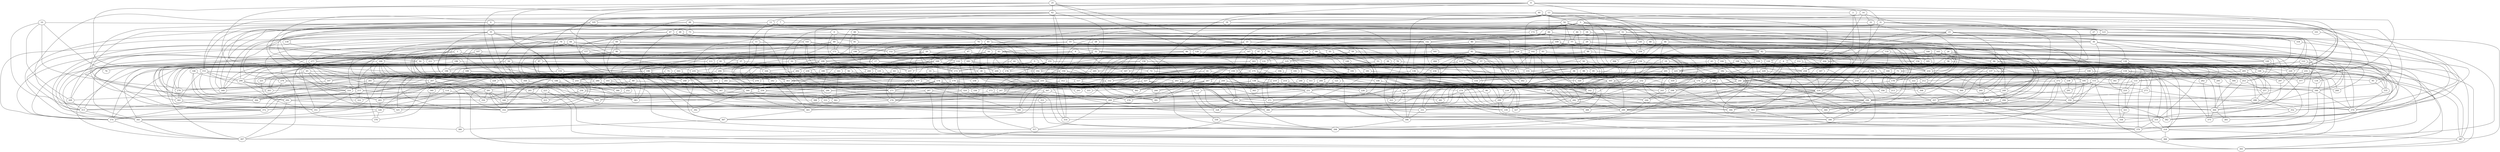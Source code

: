 strict graph "gnp_random_graph(400,0.015)" {
0;
1;
2;
3;
4;
5;
6;
7;
8;
9;
10;
11;
12;
13;
14;
15;
16;
17;
18;
19;
20;
21;
22;
23;
24;
25;
26;
27;
28;
29;
30;
31;
32;
33;
34;
35;
36;
37;
38;
39;
40;
41;
42;
43;
44;
45;
46;
47;
48;
49;
50;
51;
52;
53;
54;
55;
56;
57;
58;
59;
60;
61;
62;
63;
64;
65;
66;
67;
68;
69;
70;
71;
72;
73;
74;
75;
76;
77;
78;
79;
80;
81;
82;
83;
84;
85;
86;
87;
88;
89;
90;
91;
92;
93;
94;
95;
96;
97;
98;
99;
100;
101;
102;
103;
104;
105;
106;
107;
108;
109;
110;
111;
112;
113;
114;
115;
116;
117;
118;
119;
120;
121;
122;
123;
124;
125;
126;
127;
128;
129;
130;
131;
132;
133;
134;
135;
136;
137;
138;
139;
140;
141;
142;
143;
144;
145;
146;
147;
148;
149;
150;
151;
152;
153;
154;
155;
156;
157;
158;
159;
160;
161;
162;
163;
164;
165;
166;
167;
168;
169;
170;
171;
172;
173;
174;
175;
176;
177;
178;
179;
180;
181;
182;
183;
184;
185;
186;
187;
188;
189;
190;
191;
192;
193;
194;
195;
196;
197;
198;
199;
200;
201;
202;
203;
204;
205;
206;
207;
208;
209;
210;
211;
212;
213;
214;
215;
216;
217;
218;
219;
220;
221;
222;
223;
224;
225;
226;
227;
228;
229;
230;
231;
232;
233;
234;
235;
236;
237;
238;
239;
240;
241;
242;
243;
244;
245;
246;
247;
248;
249;
250;
251;
252;
253;
254;
255;
256;
257;
258;
259;
260;
261;
262;
263;
264;
265;
266;
267;
268;
269;
270;
271;
272;
273;
274;
275;
276;
277;
278;
279;
280;
281;
282;
283;
284;
285;
286;
287;
288;
289;
290;
291;
292;
293;
294;
295;
296;
297;
298;
299;
300;
301;
302;
303;
304;
305;
306;
307;
308;
309;
310;
311;
312;
313;
314;
315;
316;
317;
318;
319;
320;
321;
322;
323;
324;
325;
326;
327;
328;
329;
330;
331;
332;
333;
334;
335;
336;
337;
338;
339;
340;
341;
342;
343;
344;
345;
346;
347;
348;
349;
350;
351;
352;
353;
354;
355;
356;
357;
358;
359;
360;
361;
362;
363;
364;
365;
366;
367;
368;
369;
370;
371;
372;
373;
374;
375;
376;
377;
378;
379;
380;
381;
382;
383;
384;
385;
386;
387;
388;
389;
390;
391;
392;
393;
394;
395;
396;
397;
398;
399;
0 -- 49  [is_available=True, prob="0.703124493396"];
0 -- 235  [is_available=True, prob="0.33110107436"];
0 -- 294  [is_available=True, prob="0.265210795074"];
0 -- 102  [is_available=True, prob="0.961406985896"];
0 -- 135  [is_available=True, prob="1.0"];
1 -- 317  [is_available=True, prob="0.815522974744"];
1 -- 283  [is_available=True, prob="0.392449750237"];
1 -- 37  [is_available=True, prob="0.994240282051"];
1 -- 215  [is_available=True, prob="1.0"];
2 -- 258  [is_available=True, prob="0.118999323417"];
2 -- 4  [is_available=True, prob="1.0"];
2 -- 54  [is_available=True, prob="0.711728364862"];
3 -- 288  [is_available=True, prob="0.839684050921"];
3 -- 290  [is_available=True, prob="1.0"];
3 -- 172  [is_available=True, prob="0.550434553325"];
3 -- 82  [is_available=True, prob="0.197593373384"];
3 -- 15  [is_available=True, prob="0.825553395664"];
3 -- 145  [is_available=True, prob="1.0"];
3 -- 18  [is_available=True, prob="0.153922463408"];
3 -- 86  [is_available=True, prob="0.440767124064"];
4 -- 224  [is_available=True, prob="0.891866702455"];
4 -- 352  [is_available=True, prob="0.105853454912"];
4 -- 36  [is_available=True, prob="0.528272314979"];
4 -- 243  [is_available=True, prob="1.0"];
4 -- 244  [is_available=True, prob="1.0"];
5 -- 192  [is_available=True, prob="0.279183142137"];
5 -- 224  [is_available=True, prob="1.0"];
5 -- 233  [is_available=True, prob="1.0"];
5 -- 202  [is_available=True, prob="0.735606041626"];
5 -- 397  [is_available=True, prob="0.561223669646"];
5 -- 179  [is_available=True, prob="0.223898864164"];
5 -- 184  [is_available=True, prob="0.166438423499"];
6 -- 32  [is_available=True, prob="1.0"];
6 -- 322  [is_available=True, prob="0.162237139857"];
6 -- 35  [is_available=True, prob="0.607612030095"];
6 -- 292  [is_available=True, prob="1.0"];
6 -- 73  [is_available=True, prob="0.53166411845"];
6 -- 395  [is_available=True, prob="0.142873798523"];
6 -- 338  [is_available=True, prob="0.817455057859"];
7 -- 352  [is_available=True, prob="0.909317556402"];
7 -- 67  [is_available=True, prob="0.519009749132"];
7 -- 286  [is_available=True, prob="0.502774560111"];
8 -- 320  [is_available=True, prob="1.0"];
8 -- 197  [is_available=True, prob="0.289066131145"];
8 -- 199  [is_available=True, prob="0.272180561124"];
8 -- 72  [is_available=True, prob="0.146694801305"];
8 -- 12  [is_available=True, prob="0.216748145086"];
8 -- 14  [is_available=True, prob="0.184564042805"];
8 -- 115  [is_available=True, prob="0.0150815556367"];
8 -- 31  [is_available=True, prob="0.693871157446"];
9 -- 208  [is_available=True, prob="1.0"];
9 -- 209  [is_available=True, prob="0.24631397771"];
9 -- 224  [is_available=True, prob="1.0"];
9 -- 150  [is_available=True, prob="0.803804956615"];
9 -- 111  [is_available=True, prob="1.0"];
10 -- 18  [is_available=True, prob="0.753060189641"];
10 -- 76  [is_available=True, prob="0.740920130306"];
10 -- 309  [is_available=True, prob="0.749479864575"];
10 -- 326  [is_available=True, prob="0.926596924752"];
10 -- 349  [is_available=True, prob="0.558023819106"];
11 -- 99  [is_available=True, prob="1.0"];
11 -- 189  [is_available=True, prob="1.0"];
11 -- 206  [is_available=True, prob="0.891125469265"];
12 -- 101  [is_available=True, prob="0.0674596957752"];
12 -- 211  [is_available=True, prob="0.770887061835"];
12 -- 270  [is_available=True, prob="1.0"];
12 -- 176  [is_available=True, prob="1.0"];
12 -- 51  [is_available=True, prob="0.771161417461"];
12 -- 345  [is_available=True, prob="1.0"];
13 -- 69  [is_available=True, prob="0.767954903886"];
13 -- 329  [is_available=True, prob="1.0"];
13 -- 120  [is_available=True, prob="0.0484163766439"];
13 -- 82  [is_available=True, prob="1.0"];
13 -- 147  [is_available=True, prob="1.0"];
13 -- 84  [is_available=True, prob="0.846056457755"];
13 -- 341  [is_available=True, prob="0.714657719722"];
13 -- 24  [is_available=True, prob="0.109405107247"];
14 -- 305  [is_available=True, prob="0.513108057047"];
14 -- 155  [is_available=True, prob="1.0"];
14 -- 308  [is_available=True, prob="1.0"];
14 -- 22  [is_available=True, prob="1.0"];
15 -- 352  [is_available=True, prob="1.0"];
15 -- 33  [is_available=True, prob="0.203387540489"];
15 -- 100  [is_available=True, prob="0.0971949571799"];
15 -- 185  [is_available=True, prob="1.0"];
15 -- 292  [is_available=True, prob="0.305167380923"];
15 -- 59  [is_available=True, prob="0.635218174746"];
16 -- 176  [is_available=True, prob="1.0"];
16 -- 169  [is_available=True, prob="0.664571991339"];
16 -- 266  [is_available=True, prob="1.0"];
16 -- 339  [is_available=True, prob="1.0"];
16 -- 372  [is_available=True, prob="0.810364484984"];
17 -- 354  [is_available=True, prob="1.0"];
17 -- 374  [is_available=True, prob="0.500506529125"];
17 -- 150  [is_available=True, prob="0.732457282298"];
17 -- 335  [is_available=True, prob="1.0"];
18 -- 257  [is_available=True, prob="1.0"];
18 -- 167  [is_available=True, prob="0.393523467479"];
18 -- 71  [is_available=True, prob="0.913496363479"];
18 -- 29  [is_available=True, prob="1.0"];
18 -- 159  [is_available=True, prob="0.532471196818"];
19 -- 288  [is_available=True, prob="0.811678556749"];
19 -- 41  [is_available=True, prob="0.765374813505"];
19 -- 370  [is_available=True, prob="0.100953752958"];
19 -- 141  [is_available=True, prob="0.180571087515"];
19 -- 225  [is_available=True, prob="1.0"];
20 -- 273  [is_available=True, prob="0.339931817944"];
20 -- 282  [is_available=True, prob="0.620506155185"];
20 -- 92  [is_available=True, prob="0.455364894529"];
20 -- 61  [is_available=True, prob="0.680485653873"];
21 -- 124  [is_available=True, prob="1.0"];
21 -- 245  [is_available=True, prob="0.175337257524"];
21 -- 78  [is_available=True, prob="0.535071494341"];
21 -- 255  [is_available=True, prob="0.0777722456777"];
22 -- 363  [is_available=True, prob="1.0"];
22 -- 172  [is_available=True, prob="0.52625831431"];
22 -- 23  [is_available=True, prob="0.792454881762"];
23 -- 289  [is_available=True, prob="1.0"];
23 -- 387  [is_available=True, prob="0.58129070676"];
23 -- 52  [is_available=True, prob="0.0837945455739"];
23 -- 30  [is_available=True, prob="0.659096433144"];
23 -- 120  [is_available=True, prob="0.0326087581453"];
23 -- 122  [is_available=True, prob="0.564359177908"];
23 -- 255  [is_available=True, prob="1.0"];
23 -- 94  [is_available=True, prob="1.0"];
23 -- 149  [is_available=True, prob="0.414268666925"];
24 -- 39  [is_available=True, prob="0.144157909601"];
24 -- 302  [is_available=True, prob="0.416030909172"];
24 -- 285  [is_available=True, prob="0.564362877626"];
24 -- 123  [is_available=True, prob="0.0240179784722"];
24 -- 349  [is_available=True, prob="0.629705128717"];
25 -- 99  [is_available=True, prob="0.756212279424"];
25 -- 300  [is_available=True, prob="0.0792530690692"];
25 -- 254  [is_available=True, prob="0.616129942971"];
25 -- 62  [is_available=True, prob="0.0680239078768"];
25 -- 153  [is_available=True, prob="1.0"];
25 -- 220  [is_available=True, prob="0.702807463065"];
25 -- 126  [is_available=True, prob="0.357293114352"];
26 -- 154  [is_available=True, prob="1.0"];
26 -- 323  [is_available=True, prob="0.117705960123"];
26 -- 94  [is_available=True, prob="0.1924023285"];
26 -- 95  [is_available=True, prob="0.398606369863"];
27 -- 30  [is_available=True, prob="1.0"];
28 -- 32  [is_available=True, prob="0.0721277377179"];
28 -- 93  [is_available=True, prob="1.0"];
28 -- 190  [is_available=True, prob="0.441258454119"];
29 -- 32  [is_available=True, prob="0.0808971301553"];
29 -- 356  [is_available=True, prob="1.0"];
29 -- 173  [is_available=True, prob="0.972337328751"];
29 -- 357  [is_available=True, prob="1.0"];
30 -- 128  [is_available=True, prob="0.666395486307"];
30 -- 129  [is_available=True, prob="0.233249369881"];
30 -- 162  [is_available=True, prob="0.206446105758"];
30 -- 115  [is_available=True, prob="0.941809244467"];
30 -- 148  [is_available=True, prob="0.34180390287"];
31 -- 171  [is_available=True, prob="0.87636275085"];
31 -- 204  [is_available=True, prob="0.546394249683"];
31 -- 213  [is_available=True, prob="0.0533370596268"];
31 -- 249  [is_available=True, prob="0.951827833318"];
31 -- 123  [is_available=True, prob="0.55838371877"];
31 -- 349  [is_available=True, prob="0.567085854918"];
31 -- 190  [is_available=True, prob="1.0"];
32 -- 258  [is_available=True, prob="1.0"];
32 -- 357  [is_available=True, prob="0.315949146412"];
32 -- 391  [is_available=True, prob="0.411372125899"];
32 -- 269  [is_available=True, prob="0.947966841616"];
32 -- 367  [is_available=True, prob="1.0"];
32 -- 52  [is_available=True, prob="0.345248025725"];
32 -- 218  [is_available=True, prob="0.0481054472793"];
32 -- 399  [is_available=True, prob="1.0"];
33 -- 399  [is_available=True, prob="1.0"];
33 -- 117  [is_available=True, prob="1.0"];
34 -- 72  [is_available=True, prob="0.602001328339"];
34 -- 233  [is_available=True, prob="1.0"];
34 -- 395  [is_available=True, prob="0.475755276844"];
34 -- 76  [is_available=True, prob="0.695720884895"];
34 -- 344  [is_available=True, prob="0.684635989085"];
34 -- 210  [is_available=True, prob="1.0"];
34 -- 248  [is_available=True, prob="1.0"];
34 -- 349  [is_available=True, prob="1.0"];
35 -- 193  [is_available=True, prob="0.994307739714"];
35 -- 235  [is_available=True, prob="0.431521263167"];
35 -- 177  [is_available=True, prob="0.245488383959"];
35 -- 139  [is_available=True, prob="0.617247080129"];
35 -- 300  [is_available=True, prob="1.0"];
35 -- 81  [is_available=True, prob="0.0546803499973"];
35 -- 241  [is_available=True, prob="0.910511065995"];
36 -- 260  [is_available=True, prob="0.394103780814"];
36 -- 328  [is_available=True, prob="0.686256085168"];
36 -- 341  [is_available=True, prob="0.00812789644699"];
36 -- 279  [is_available=True, prob="0.910651567955"];
36 -- 248  [is_available=True, prob="0.903059606908"];
37 -- 256  [is_available=True, prob="0.216829295044"];
37 -- 164  [is_available=True, prob="1.0"];
37 -- 103  [is_available=True, prob="1.0"];
37 -- 39  [is_available=True, prob="1.0"];
37 -- 271  [is_available=True, prob="0.0890671209597"];
38 -- 192  [is_available=True, prob="0.390961061695"];
38 -- 249  [is_available=True, prob="0.110247261945"];
38 -- 289  [is_available=True, prob="0.329496633072"];
38 -- 247  [is_available=True, prob="0.707587368506"];
39 -- 348  [is_available=True, prob="0.862841545621"];
39 -- 212  [is_available=True, prob="0.757818074724"];
39 -- 293  [is_available=True, prob="1.0"];
40 -- 369  [is_available=True, prob="0.63956879255"];
40 -- 105  [is_available=True, prob="1.0"];
40 -- 145  [is_available=True, prob="1.0"];
40 -- 88  [is_available=True, prob="0.167100337089"];
40 -- 153  [is_available=True, prob="0.802257636788"];
40 -- 58  [is_available=True, prob="1.0"];
40 -- 92  [is_available=True, prob="0.423854704596"];
41 -- 240  [is_available=True, prob="0.195583988691"];
41 -- 384  [is_available=True, prob="0.406780648937"];
42 -- 176  [is_available=True, prob="0.219600218375"];
42 -- 192  [is_available=True, prob="1.0"];
42 -- 304  [is_available=True, prob="1.0"];
42 -- 221  [is_available=True, prob="0.264238075381"];
42 -- 261  [is_available=True, prob="1.0"];
43 -- 244  [is_available=True, prob="0.434458875553"];
43 -- 196  [is_available=True, prob="0.132097448088"];
43 -- 71  [is_available=True, prob="1.0"];
44 -- 50  [is_available=True, prob="0.255437632449"];
44 -- 77  [is_available=True, prob="1.0"];
45 -- 320  [is_available=True, prob="0.298103246059"];
45 -- 70  [is_available=True, prob="1.0"];
45 -- 106  [is_available=True, prob="0.0262929810178"];
45 -- 173  [is_available=True, prob="0.899031443492"];
45 -- 110  [is_available=True, prob="0.076127073067"];
45 -- 209  [is_available=True, prob="0.969376552035"];
45 -- 55  [is_available=True, prob="0.501909485726"];
45 -- 152  [is_available=True, prob="0.286097947955"];
45 -- 281  [is_available=True, prob="0.888771138477"];
45 -- 314  [is_available=True, prob="0.806999991384"];
46 -- 259  [is_available=True, prob="0.362847573603"];
46 -- 102  [is_available=True, prob="0.757133822504"];
46 -- 201  [is_available=True, prob="0.45311086217"];
46 -- 205  [is_available=True, prob="0.468174540285"];
46 -- 310  [is_available=True, prob="1.0"];
46 -- 393  [is_available=True, prob="0.013654215446"];
46 -- 120  [is_available=True, prob="0.200220177882"];
46 -- 381  [is_available=True, prob="1.0"];
47 -- 217  [is_available=True, prob="0.868451392605"];
47 -- 377  [is_available=True, prob="0.431263786668"];
47 -- 183  [is_available=True, prob="0.0561330161525"];
48 -- 265  [is_available=True, prob="0.433409987911"];
48 -- 142  [is_available=True, prob="1.0"];
48 -- 53  [is_available=True, prob="0.860512496649"];
48 -- 374  [is_available=True, prob="0.0713517717703"];
48 -- 248  [is_available=True, prob="0.607784151322"];
48 -- 383  [is_available=True, prob="0.738051646751"];
49 -- 198  [is_available=True, prob="1.0"];
49 -- 265  [is_available=True, prob="0.278042752524"];
49 -- 171  [is_available=True, prob="0.0867139035629"];
49 -- 271  [is_available=True, prob="0.156426424516"];
49 -- 274  [is_available=True, prob="0.243816020822"];
49 -- 151  [is_available=True, prob="0.676425368498"];
49 -- 254  [is_available=True, prob="0.998092066063"];
50 -- 198  [is_available=True, prob="0.0806709832339"];
50 -- 329  [is_available=True, prob="0.0825095284954"];
50 -- 331  [is_available=True, prob="1.0"];
50 -- 304  [is_available=True, prob="0.649470026901"];
50 -- 114  [is_available=True, prob="1.0"];
50 -- 148  [is_available=True, prob="0.3698314187"];
50 -- 253  [is_available=True, prob="0.400781060554"];
51 -- 224  [is_available=True, prob="0.732476061459"];
51 -- 368  [is_available=True, prob="0.52651418448"];
51 -- 80  [is_available=True, prob="0.871144646199"];
51 -- 119  [is_available=True, prob="0.636200229782"];
51 -- 314  [is_available=True, prob="0.276682156388"];
52 -- 360  [is_available=True, prob="1.0"];
52 -- 271  [is_available=True, prob="0.415852217939"];
52 -- 56  [is_available=True, prob="1.0"];
52 -- 313  [is_available=True, prob="1.0"];
53 -- 296  [is_available=True, prob="0.37278973846"];
53 -- 266  [is_available=True, prob="0.509922100713"];
53 -- 178  [is_available=True, prob="0.758168253158"];
53 -- 372  [is_available=True, prob="0.604238309619"];
53 -- 278  [is_available=True, prob="0.590209454318"];
53 -- 155  [is_available=True, prob="0.258110933119"];
54 -- 225  [is_available=True, prob="0.642386331069"];
54 -- 164  [is_available=True, prob="1.0"];
54 -- 358  [is_available=True, prob="0.897105961889"];
54 -- 102  [is_available=True, prob="0.166978380793"];
54 -- 77  [is_available=True, prob="0.536788714961"];
54 -- 84  [is_available=True, prob="1.0"];
54 -- 276  [is_available=True, prob="1.0"];
54 -- 349  [is_available=True, prob="0.342156397939"];
55 -- 226  [is_available=True, prob="0.895767151796"];
56 -- 193  [is_available=True, prob="0.890376956725"];
56 -- 90  [is_available=True, prob="1.0"];
56 -- 326  [is_available=True, prob="0.937345957801"];
56 -- 95  [is_available=True, prob="1.0"];
57 -- 233  [is_available=True, prob="1.0"];
57 -- 275  [is_available=True, prob="0.24803769282"];
57 -- 316  [is_available=True, prob="0.755051433411"];
57 -- 253  [is_available=True, prob="0.572269641688"];
58 -- 216  [is_available=True, prob="0.568951997302"];
58 -- 245  [is_available=True, prob="0.225440560651"];
58 -- 368  [is_available=True, prob="0.807639861196"];
59 -- 257  [is_available=True, prob="0.157157513358"];
59 -- 167  [is_available=True, prob="1.0"];
59 -- 353  [is_available=True, prob="1.0"];
59 -- 305  [is_available=True, prob="0.722424139893"];
59 -- 178  [is_available=True, prob="0.00642375973503"];
59 -- 125  [is_available=True, prob="1.0"];
60 -- 81  [is_available=True, prob="1.0"];
60 -- 318  [is_available=True, prob="0.481815813424"];
60 -- 247  [is_available=True, prob="0.317910476085"];
61 -- 367  [is_available=True, prob="1.0"];
61 -- 278  [is_available=True, prob="0.564943338335"];
61 -- 206  [is_available=True, prob="1.0"];
61 -- 191  [is_available=True, prob="1.0"];
62 -- 192  [is_available=True, prob="0.768785328497"];
62 -- 195  [is_available=True, prob="0.127145532982"];
62 -- 133  [is_available=True, prob="0.335123640055"];
62 -- 200  [is_available=True, prob="0.482772645984"];
62 -- 105  [is_available=True, prob="0.753859810386"];
62 -- 241  [is_available=True, prob="0.681109866779"];
62 -- 117  [is_available=True, prob="1.0"];
62 -- 233  [is_available=True, prob="1.0"];
62 -- 325  [is_available=True, prob="0.312200878259"];
63 -- 305  [is_available=True, prob="0.735120583226"];
63 -- 343  [is_available=True, prob="0.923817780171"];
63 -- 300  [is_available=True, prob="0.0391836351449"];
63 -- 303  [is_available=True, prob="1.0"];
64 -- 296  [is_available=True, prob="0.523987796572"];
64 -- 345  [is_available=True, prob="0.611215037738"];
64 -- 83  [is_available=True, prob="0.93564975971"];
64 -- 255  [is_available=True, prob="1.0"];
65 -- 316  [is_available=True, prob="0.451602216224"];
65 -- 221  [is_available=True, prob="0.415359634206"];
65 -- 341  [is_available=True, prob="0.99489130126"];
65 -- 215  [is_available=True, prob="0.628628966407"];
66 -- 320  [is_available=True, prob="0.800827902068"];
66 -- 258  [is_available=True, prob="0.415556988415"];
66 -- 323  [is_available=True, prob="1.0"];
66 -- 73  [is_available=True, prob="1.0"];
66 -- 89  [is_available=True, prob="1.0"];
66 -- 153  [is_available=True, prob="0.124716311095"];
66 -- 350  [is_available=True, prob="1.0"];
67 -- 100  [is_available=True, prob="0.645408863558"];
67 -- 311  [is_available=True, prob="0.897428561481"];
67 -- 143  [is_available=True, prob="0.143956825632"];
67 -- 241  [is_available=True, prob="0.410896750241"];
67 -- 179  [is_available=True, prob="1.0"];
67 -- 279  [is_available=True, prob="0.191405687719"];
68 -- 97  [is_available=True, prob="0.0652491834352"];
68 -- 210  [is_available=True, prob="1.0"];
69 -- 96  [is_available=True, prob="0.572875759495"];
69 -- 176  [is_available=True, prob="1.0"];
69 -- 277  [is_available=True, prob="1.0"];
69 -- 216  [is_available=True, prob="0.911277996936"];
69 -- 347  [is_available=True, prob="0.100091065538"];
69 -- 382  [is_available=True, prob="1.0"];
70 -- 163  [is_available=True, prob="1.0"];
70 -- 391  [is_available=True, prob="0.207581388423"];
70 -- 237  [is_available=True, prob="0.0827442063932"];
70 -- 211  [is_available=True, prob="1.0"];
70 -- 117  [is_available=True, prob="1.0"];
70 -- 310  [is_available=True, prob="0.247103841375"];
70 -- 184  [is_available=True, prob="0.107246607581"];
70 -- 185  [is_available=True, prob="0.33937245899"];
71 -- 356  [is_available=True, prob="0.0355834379562"];
71 -- 170  [is_available=True, prob="1.0"];
71 -- 268  [is_available=True, prob="0.319211362732"];
71 -- 308  [is_available=True, prob="0.289808524908"];
71 -- 154  [is_available=True, prob="0.796836822739"];
71 -- 318  [is_available=True, prob="0.652321903328"];
72 -- 280  [is_available=True, prob="0.194852129463"];
72 -- 227  [is_available=True, prob="0.0555895838097"];
72 -- 244  [is_available=True, prob="0.892605534563"];
73 -- 224  [is_available=True, prob="0.920937358306"];
73 -- 77  [is_available=True, prob="0.674426151359"];
73 -- 279  [is_available=True, prob="0.393821977877"];
73 -- 315  [is_available=True, prob="0.264527344708"];
74 -- 237  [is_available=True, prob="0.911142486762"];
74 -- 207  [is_available=True, prob="0.561317082958"];
74 -- 206  [is_available=True, prob="0.149337430186"];
74 -- 86  [is_available=True, prob="0.101976653785"];
74 -- 151  [is_available=True, prob="0.681435113809"];
75 -- 240  [is_available=True, prob="1.0"];
75 -- 263  [is_available=True, prob="0.815433990258"];
77 -- 134  [is_available=True, prob="1.0"];
77 -- 232  [is_available=True, prob="0.502018308442"];
77 -- 333  [is_available=True, prob="0.218509936679"];
77 -- 83  [is_available=True, prob="0.596632822013"];
77 -- 85  [is_available=True, prob="0.937156582443"];
77 -- 156  [is_available=True, prob="0.484025156734"];
78 -- 396  [is_available=True, prob="0.289742855627"];
78 -- 258  [is_available=True, prob="0.306087318973"];
78 -- 330  [is_available=True, prob="0.493833851069"];
79 -- 152  [is_available=True, prob="1.0"];
79 -- 313  [is_available=True, prob="0.912724923458"];
79 -- 99  [is_available=True, prob="1.0"];
79 -- 277  [is_available=True, prob="0.460819315772"];
80 -- 91  [is_available=True, prob="0.45119047234"];
80 -- 391  [is_available=True, prob="0.276350459991"];
80 -- 258  [is_available=True, prob="0.980156173559"];
80 -- 303  [is_available=True, prob="0.268887497692"];
81 -- 165  [is_available=True, prob="0.48081942745"];
81 -- 190  [is_available=True, prob="0.335185823448"];
81 -- 333  [is_available=True, prob="0.989084052983"];
82 -- 385  [is_available=True, prob="1.0"];
82 -- 258  [is_available=True, prob="0.0370347955686"];
82 -- 331  [is_available=True, prob="0.580795547774"];
82 -- 110  [is_available=True, prob="0.471030561193"];
82 -- 182  [is_available=True, prob="0.374036071642"];
82 -- 249  [is_available=True, prob="0.566977641566"];
83 -- 131  [is_available=True, prob="0.0628856410121"];
83 -- 135  [is_available=True, prob="1.0"];
83 -- 138  [is_available=True, prob="0.424333948169"];
83 -- 179  [is_available=True, prob="0.491446591404"];
83 -- 276  [is_available=True, prob="1.0"];
83 -- 245  [is_available=True, prob="0.0917920625089"];
83 -- 183  [is_available=True, prob="0.218527888175"];
83 -- 251  [is_available=True, prob="1.0"];
84 -- 162  [is_available=True, prob="0.917431066614"];
84 -- 131  [is_available=True, prob="1.0"];
84 -- 196  [is_available=True, prob="0.193815766095"];
84 -- 136  [is_available=True, prob="0.391446703586"];
84 -- 142  [is_available=True, prob="0.735304990263"];
84 -- 335  [is_available=True, prob="0.934545705522"];
84 -- 296  [is_available=True, prob="1.0"];
84 -- 178  [is_available=True, prob="0.322885461685"];
84 -- 334  [is_available=True, prob="0.915826688175"];
84 -- 309  [is_available=True, prob="1.0"];
85 -- 177  [is_available=True, prob="0.833485375505"];
85 -- 134  [is_available=True, prob="0.259573949254"];
86 -- 104  [is_available=True, prob="0.17481482028"];
86 -- 233  [is_available=True, prob="0.896967768762"];
86 -- 267  [is_available=True, prob="0.789435061453"];
86 -- 309  [is_available=True, prob="0.0752866440686"];
86 -- 191  [is_available=True, prob="1.0"];
87 -- 388  [is_available=True, prob="0.457928157909"];
87 -- 196  [is_available=True, prob="0.301837379174"];
87 -- 390  [is_available=True, prob="0.578975410918"];
88 -- 113  [is_available=True, prob="0.446603910448"];
88 -- 389  [is_available=True, prob="0.628950771724"];
88 -- 294  [is_available=True, prob="0.314692977278"];
88 -- 209  [is_available=True, prob="0.732215804059"];
89 -- 316  [is_available=True, prob="0.992252639083"];
89 -- 366  [is_available=True, prob="0.813706755194"];
90 -- 394  [is_available=True, prob="0.360598572258"];
90 -- 391  [is_available=True, prob="0.254947371998"];
91 -- 289  [is_available=True, prob="0.806273681347"];
91 -- 327  [is_available=True, prob="0.440299841897"];
91 -- 264  [is_available=True, prob="0.18804608051"];
91 -- 169  [is_available=True, prob="0.149717833882"];
91 -- 299  [is_available=True, prob="1.0"];
91 -- 125  [is_available=True, prob="0.48157217585"];
92 -- 351  [is_available=True, prob="0.849929586689"];
92 -- 237  [is_available=True, prob="1.0"];
92 -- 255  [is_available=True, prob="0.704771145838"];
93 -- 162  [is_available=True, prob="1.0"];
93 -- 104  [is_available=True, prob="0.177150186436"];
93 -- 328  [is_available=True, prob="0.975530543617"];
93 -- 243  [is_available=True, prob="0.0698417566961"];
93 -- 284  [is_available=True, prob="0.674749952502"];
94 -- 356  [is_available=True, prob="1.0"];
94 -- 272  [is_available=True, prob="1.0"];
94 -- 324  [is_available=True, prob="0.749143717813"];
94 -- 379  [is_available=True, prob="0.949616187018"];
94 -- 159  [is_available=True, prob="0.209725566613"];
95 -- 335  [is_available=True, prob="0.967543499351"];
96 -- 227  [is_available=True, prob="1.0"];
96 -- 104  [is_available=True, prob="1.0"];
96 -- 395  [is_available=True, prob="0.562238493329"];
96 -- 392  [is_available=True, prob="0.830202653863"];
96 -- 243  [is_available=True, prob="1.0"];
96 -- 344  [is_available=True, prob="1.0"];
97 -- 156  [is_available=True, prob="0.370695539242"];
97 -- 215  [is_available=True, prob="0.497970064595"];
98 -- 354  [is_available=True, prob="0.471382558204"];
98 -- 238  [is_available=True, prob="0.930862479639"];
99 -- 374  [is_available=True, prob="0.219745420727"];
99 -- 337  [is_available=True, prob="1.0"];
99 -- 342  [is_available=True, prob="0.397372765705"];
99 -- 185  [is_available=True, prob="0.998475632678"];
99 -- 120  [is_available=True, prob="1.0"];
99 -- 154  [is_available=True, prob="0.378553497749"];
99 -- 271  [is_available=True, prob="0.820196477531"];
100 -- 228  [is_available=True, prob="0.89518578388"];
100 -- 348  [is_available=True, prob="0.717495240965"];
100 -- 175  [is_available=True, prob="0.813815637507"];
100 -- 383  [is_available=True, prob="0.0643716458765"];
100 -- 342  [is_available=True, prob="0.461677164851"];
100 -- 215  [is_available=True, prob="0.84200539584"];
100 -- 188  [is_available=True, prob="1.0"];
100 -- 255  [is_available=True, prob="0.454017779263"];
101 -- 377  [is_available=True, prob="0.230451278754"];
102 -- 339  [is_available=True, prob="0.611330798197"];
102 -- 110  [is_available=True, prob="0.441515997168"];
102 -- 239  [is_available=True, prob="1.0"];
102 -- 206  [is_available=True, prob="0.247181568255"];
102 -- 275  [is_available=True, prob="0.755330746148"];
102 -- 180  [is_available=True, prob="0.28560166106"];
102 -- 185  [is_available=True, prob="0.180906791081"];
102 -- 155  [is_available=True, prob="0.281087637138"];
103 -- 344  [is_available=True, prob="0.406698104222"];
103 -- 273  [is_available=True, prob="0.621809594722"];
103 -- 106  [is_available=True, prob="1.0"];
103 -- 380  [is_available=True, prob="0.709931573068"];
104 -- 160  [is_available=True, prob="1.0"];
104 -- 182  [is_available=True, prob="0.517813126888"];
104 -- 289  [is_available=True, prob="0.26737058918"];
104 -- 320  [is_available=True, prob="0.521953117977"];
104 -- 247  [is_available=True, prob="0.224280134806"];
104 -- 379  [is_available=True, prob="0.626609710669"];
105 -- 132  [is_available=True, prob="1.0"];
105 -- 142  [is_available=True, prob="0.66915035466"];
105 -- 123  [is_available=True, prob="1.0"];
105 -- 285  [is_available=True, prob="0.554752268143"];
106 -- 162  [is_available=True, prob="0.0667464062908"];
106 -- 301  [is_available=True, prob="0.692057167288"];
107 -- 348  [is_available=True, prob="0.0737482824429"];
107 -- 193  [is_available=True, prob="0.452424872221"];
107 -- 396  [is_available=True, prob="0.979951720742"];
107 -- 204  [is_available=True, prob="0.881778455444"];
107 -- 376  [is_available=True, prob="0.0682197026616"];
108 -- 257  [is_available=True, prob="0.860225525487"];
108 -- 178  [is_available=True, prob="1.0"];
109 -- 231  [is_available=True, prob="1.0"];
109 -- 124  [is_available=True, prob="0.703971566048"];
109 -- 157  [is_available=True, prob="0.899655923758"];
109 -- 119  [is_available=True, prob="0.350840467987"];
110 -- 324  [is_available=True, prob="0.692104722258"];
110 -- 278  [is_available=True, prob="0.918845454776"];
110 -- 300  [is_available=True, prob="0.0983050901347"];
110 -- 237  [is_available=True, prob="1.0"];
110 -- 209  [is_available=True, prob="0.0433006711741"];
110 -- 339  [is_available=True, prob="0.285648774362"];
110 -- 246  [is_available=True, prob="1.0"];
111 -- 345  [is_available=True, prob="0.61400878909"];
111 -- 159  [is_available=True, prob="0.894335745421"];
112 -- 276  [is_available=True, prob="0.101826344325"];
112 -- 258  [is_available=True, prob="0.613893810074"];
112 -- 235  [is_available=True, prob="0.3266544815"];
112 -- 220  [is_available=True, prob="0.8987058118"];
112 -- 346  [is_available=True, prob="0.701525343619"];
113 -- 387  [is_available=True, prob="0.75183907586"];
113 -- 263  [is_available=True, prob="0.973058203828"];
113 -- 234  [is_available=True, prob="1.0"];
113 -- 331  [is_available=True, prob="1.0"];
113 -- 275  [is_available=True, prob="0.748244785371"];
113 -- 180  [is_available=True, prob="0.409030299555"];
113 -- 117  [is_available=True, prob="1.0"];
113 -- 154  [is_available=True, prob="1.0"];
114 -- 348  [is_available=True, prob="1.0"];
114 -- 351  [is_available=True, prob="1.0"];
115 -- 291  [is_available=True, prob="1.0"];
115 -- 393  [is_available=True, prob="0.650633091953"];
115 -- 363  [is_available=True, prob="0.343736141813"];
115 -- 268  [is_available=True, prob="1.0"];
115 -- 278  [is_available=True, prob="0.189506644785"];
115 -- 395  [is_available=True, prob="1.0"];
116 -- 217  [is_available=True, prob="0.224092285983"];
116 -- 218  [is_available=True, prob="0.854604296649"];
116 -- 131  [is_available=True, prob="0.434583029284"];
116 -- 346  [is_available=True, prob="0.859282346057"];
116 -- 253  [is_available=True, prob="0.916348039972"];
117 -- 361  [is_available=True, prob="1.0"];
117 -- 269  [is_available=True, prob="0.436153897832"];
117 -- 285  [is_available=True, prob="0.310346011518"];
118 -- 369  [is_available=True, prob="1.0"];
118 -- 387  [is_available=True, prob="0.264647053865"];
118 -- 262  [is_available=True, prob="0.821448470304"];
118 -- 174  [is_available=True, prob="0.665125144444"];
118 -- 359  [is_available=True, prob="1.0"];
119 -- 198  [is_available=True, prob="1.0"];
119 -- 243  [is_available=True, prob="0.5225709962"];
119 -- 363  [is_available=True, prob="0.311657316662"];
119 -- 370  [is_available=True, prob="0.382668131927"];
120 -- 229  [is_available=True, prob="0.445809278099"];
120 -- 267  [is_available=True, prob="0.825207435225"];
120 -- 341  [is_available=True, prob="0.261659550431"];
120 -- 216  [is_available=True, prob="0.420832832122"];
121 -- 378  [is_available=True, prob="0.378089539686"];
121 -- 127  [is_available=True, prob="0.734679751164"];
122 -- 359  [is_available=True, prob="0.541473726599"];
122 -- 268  [is_available=True, prob="0.259103003899"];
122 -- 399  [is_available=True, prob="0.73299438504"];
122 -- 216  [is_available=True, prob="0.950146860712"];
122 -- 220  [is_available=True, prob="0.00431704018924"];
123 -- 205  [is_available=True, prob="0.0770297201322"];
123 -- 142  [is_available=True, prob="0.702343215942"];
123 -- 297  [is_available=True, prob="0.324389576776"];
124 -- 128  [is_available=True, prob="0.0956472042068"];
124 -- 262  [is_available=True, prob="1.0"];
124 -- 332  [is_available=True, prob="0.811047565307"];
124 -- 154  [is_available=True, prob="0.378600895817"];
124 -- 155  [is_available=True, prob="0.495203266152"];
125 -- 194  [is_available=True, prob="0.814838968775"];
125 -- 167  [is_available=True, prob="0.465475451118"];
125 -- 366  [is_available=True, prob="0.445060954771"];
125 -- 175  [is_available=True, prob="0.823892458708"];
126 -- 384  [is_available=True, prob="0.767224232441"];
126 -- 162  [is_available=True, prob="0.36859502809"];
126 -- 204  [is_available=True, prob="1.0"];
126 -- 254  [is_available=True, prob="0.738512751131"];
127 -- 328  [is_available=True, prob="1.0"];
127 -- 276  [is_available=True, prob="1.0"];
128 -- 133  [is_available=True, prob="1.0"];
128 -- 364  [is_available=True, prob="1.0"];
128 -- 375  [is_available=True, prob="1.0"];
128 -- 218  [is_available=True, prob="0.864839668615"];
128 -- 155  [is_available=True, prob="0.98126826322"];
129 -- 325  [is_available=True, prob="0.803500025938"];
129 -- 140  [is_available=True, prob="0.474912790928"];
129 -- 271  [is_available=True, prob="0.163135784131"];
129 -- 184  [is_available=True, prob="1.0"];
129 -- 282  [is_available=True, prob="1.0"];
130 -- 160  [is_available=True, prob="1.0"];
130 -- 192  [is_available=True, prob="0.114774071401"];
130 -- 269  [is_available=True, prob="1.0"];
130 -- 368  [is_available=True, prob="0.753432610203"];
130 -- 216  [is_available=True, prob="0.303287111805"];
130 -- 345  [is_available=True, prob="0.110587174342"];
131 -- 175  [is_available=True, prob="0.845128954095"];
131 -- 176  [is_available=True, prob="1.0"];
131 -- 343  [is_available=True, prob="1.0"];
132 -- 266  [is_available=True, prob="0.432382165144"];
132 -- 197  [is_available=True, prob="0.853401135628"];
133 -- 321  [is_available=True, prob="0.63805767589"];
133 -- 210  [is_available=True, prob="0.373196440565"];
133 -- 266  [is_available=True, prob="0.591963835817"];
134 -- 346  [is_available=True, prob="0.675810101574"];
135 -- 354  [is_available=True, prob="0.980706664684"];
135 -- 366  [is_available=True, prob="0.333633372591"];
135 -- 270  [is_available=True, prob="0.74695363804"];
136 -- 283  [is_available=True, prob="0.396632794447"];
136 -- 195  [is_available=True, prob="1.0"];
137 -- 177  [is_available=True, prob="0.192950340603"];
137 -- 377  [is_available=True, prob="0.418598907943"];
137 -- 369  [is_available=True, prob="0.59151657712"];
138 -- 327  [is_available=True, prob="0.506683204772"];
138 -- 285  [is_available=True, prob="0.00313566872581"];
138 -- 343  [is_available=True, prob="1.0"];
138 -- 271  [is_available=True, prob="0.679299349494"];
138 -- 381  [is_available=True, prob="1.0"];
139 -- 211  [is_available=True, prob="0.683750441312"];
140 -- 181  [is_available=True, prob="0.772171161656"];
141 -- 384  [is_available=True, prob="0.280833313563"];
141 -- 362  [is_available=True, prob="1.0"];
141 -- 222  [is_available=True, prob="0.454618156399"];
142 -- 161  [is_available=True, prob="0.0687446442047"];
142 -- 396  [is_available=True, prob="0.288089085574"];
142 -- 269  [is_available=True, prob="1.0"];
142 -- 178  [is_available=True, prob="0.43473398637"];
142 -- 189  [is_available=True, prob="0.205189910302"];
143 -- 266  [is_available=True, prob="0.790604619805"];
143 -- 216  [is_available=True, prob="0.784898622058"];
143 -- 179  [is_available=True, prob="0.804432355158"];
143 -- 152  [is_available=True, prob="0.0604108718642"];
143 -- 248  [is_available=True, prob="0.277558582086"];
143 -- 287  [is_available=True, prob="0.247129738572"];
144 -- 224  [is_available=True, prob="1.0"];
144 -- 356  [is_available=True, prob="0.258399407185"];
144 -- 195  [is_available=True, prob="0.568617759946"];
144 -- 332  [is_available=True, prob="0.0387182604149"];
145 -- 260  [is_available=True, prob="0.765111056281"];
145 -- 202  [is_available=True, prob="0.344572671477"];
145 -- 259  [is_available=True, prob="0.402108910063"];
145 -- 152  [is_available=True, prob="0.192709678128"];
145 -- 220  [is_available=True, prob="0.40253179917"];
146 -- 384  [is_available=True, prob="0.151526981203"];
146 -- 290  [is_available=True, prob="0.662154087359"];
146 -- 354  [is_available=True, prob="0.287139576354"];
147 -- 194  [is_available=True, prob="0.548914534978"];
147 -- 200  [is_available=True, prob="0.404506348463"];
147 -- 361  [is_available=True, prob="0.610402721853"];
147 -- 178  [is_available=True, prob="0.144212698276"];
147 -- 149  [is_available=True, prob="0.103324669328"];
147 -- 374  [is_available=True, prob="1.0"];
148 -- 393  [is_available=True, prob="0.622375188286"];
148 -- 212  [is_available=True, prob="0.127978334144"];
149 -- 160  [is_available=True, prob="0.663756787823"];
149 -- 220  [is_available=True, prob="1.0"];
149 -- 253  [is_available=True, prob="0.26486711373"];
150 -- 360  [is_available=True, prob="0.323363389625"];
150 -- 233  [is_available=True, prob="1.0"];
150 -- 302  [is_available=True, prob="0.639901601654"];
150 -- 179  [is_available=True, prob="0.267343667806"];
150 -- 312  [is_available=True, prob="0.857431496194"];
150 -- 314  [is_available=True, prob="1.0"];
150 -- 221  [is_available=True, prob="1.0"];
151 -- 359  [is_available=True, prob="0.630112156624"];
151 -- 233  [is_available=True, prob="1.0"];
151 -- 173  [is_available=True, prob="0.726142592205"];
151 -- 338  [is_available=True, prob="0.696317240924"];
151 -- 373  [is_available=True, prob="1.0"];
152 -- 183  [is_available=True, prob="0.788036920833"];
153 -- 361  [is_available=True, prob="0.133971410367"];
153 -- 394  [is_available=True, prob="0.788280950515"];
153 -- 290  [is_available=True, prob="0.17946603459"];
153 -- 342  [is_available=True, prob="0.0893394025998"];
153 -- 215  [is_available=True, prob="0.581579495754"];
153 -- 283  [is_available=True, prob="0.00251834281653"];
155 -- 228  [is_available=True, prob="0.0132903981335"];
155 -- 382  [is_available=True, prob="0.321127518483"];
156 -- 379  [is_available=True, prob="0.731821830502"];
156 -- 212  [is_available=True, prob="0.689901748625"];
156 -- 173  [is_available=True, prob="0.666793904791"];
157 -- 397  [is_available=True, prob="1.0"];
157 -- 240  [is_available=True, prob="0.376915276165"];
157 -- 313  [is_available=True, prob="0.654270312775"];
157 -- 185  [is_available=True, prob="0.228520737221"];
157 -- 383  [is_available=True, prob="0.569181135736"];
158 -- 162  [is_available=True, prob="1.0"];
158 -- 293  [is_available=True, prob="1.0"];
158 -- 295  [is_available=True, prob="0.484908353004"];
158 -- 361  [is_available=True, prob="0.240764899055"];
158 -- 364  [is_available=True, prob="0.287906946195"];
158 -- 173  [is_available=True, prob="0.392038346704"];
158 -- 374  [is_available=True, prob="0.964811081179"];
159 -- 203  [is_available=True, prob="1.0"];
159 -- 299  [is_available=True, prob="0.931131279358"];
159 -- 227  [is_available=True, prob="0.0170824938695"];
160 -- 170  [is_available=True, prob="1.0"];
160 -- 399  [is_available=True, prob="0.0747847310073"];
160 -- 368  [is_available=True, prob="1.0"];
160 -- 178  [is_available=True, prob="0.513115513985"];
160 -- 213  [is_available=True, prob="1.0"];
161 -- 310  [is_available=True, prob="0.951702708189"];
161 -- 199  [is_available=True, prob="0.25778041768"];
162 -- 289  [is_available=True, prob="0.192764963412"];
162 -- 323  [is_available=True, prob="0.965531582964"];
163 -- 164  [is_available=True, prob="0.696096066586"];
163 -- 362  [is_available=True, prob="1.0"];
163 -- 175  [is_available=True, prob="0.99030060034"];
163 -- 346  [is_available=True, prob="0.118956579092"];
163 -- 318  [is_available=True, prob="0.187860715314"];
164 -- 399  [is_available=True, prob="0.751750041494"];
164 -- 174  [is_available=True, prob="0.632152120388"];
165 -- 199  [is_available=True, prob="0.242759721722"];
165 -- 297  [is_available=True, prob="0.683819251584"];
165 -- 238  [is_available=True, prob="0.468881384354"];
165 -- 277  [is_available=True, prob="0.200688676156"];
165 -- 222  [is_available=True, prob="0.0807757060429"];
166 -- 394  [is_available=True, prob="0.594852980591"];
166 -- 303  [is_available=True, prob="0.465657867401"];
166 -- 240  [is_available=True, prob="0.692300635439"];
166 -- 374  [is_available=True, prob="1.0"];
166 -- 185  [is_available=True, prob="1.0"];
166 -- 222  [is_available=True, prob="0.347491837469"];
167 -- 299  [is_available=True, prob="0.741637083065"];
167 -- 300  [is_available=True, prob="0.395564600557"];
168 -- 225  [is_available=True, prob="0.0237000409689"];
168 -- 258  [is_available=True, prob="1.0"];
168 -- 195  [is_available=True, prob="1.0"];
168 -- 251  [is_available=True, prob="0.549260814161"];
169 -- 225  [is_available=True, prob="0.0399048325381"];
169 -- 325  [is_available=True, prob="0.788206891228"];
169 -- 170  [is_available=True, prob="0.929942883599"];
169 -- 365  [is_available=True, prob="0.675553880111"];
169 -- 174  [is_available=True, prob="0.0365130213556"];
169 -- 303  [is_available=True, prob="1.0"];
169 -- 242  [is_available=True, prob="0.764005796024"];
169 -- 243  [is_available=True, prob="0.310467639437"];
169 -- 398  [is_available=True, prob="0.952317317695"];
170 -- 266  [is_available=True, prob="1.0"];
170 -- 398  [is_available=True, prob="0.832914848691"];
170 -- 369  [is_available=True, prob="1.0"];
170 -- 247  [is_available=True, prob="0.267132091793"];
170 -- 249  [is_available=True, prob="0.91146965355"];
171 -- 290  [is_available=True, prob="1.0"];
171 -- 355  [is_available=True, prob="0.472079338122"];
171 -- 260  [is_available=True, prob="0.832940598833"];
171 -- 199  [is_available=True, prob="1.0"];
172 -- 313  [is_available=True, prob="1.0"];
172 -- 369  [is_available=True, prob="0.323964249097"];
173 -- 316  [is_available=True, prob="0.581029601421"];
173 -- 368  [is_available=True, prob="0.695733159009"];
173 -- 338  [is_available=True, prob="0.0878247817362"];
173 -- 179  [is_available=True, prob="0.139176726648"];
174 -- 315  [is_available=True, prob="0.577834097506"];
174 -- 215  [is_available=True, prob="0.0759324309056"];
174 -- 239  [is_available=True, prob="1.0"];
174 -- 274  [is_available=True, prob="1.0"];
174 -- 247  [is_available=True, prob="0.53332144176"];
174 -- 271  [is_available=True, prob="0.849773061197"];
175 -- 332  [is_available=True, prob="0.453509386906"];
175 -- 240  [is_available=True, prob="0.461569314365"];
175 -- 241  [is_available=True, prob="1.0"];
175 -- 213  [is_available=True, prob="1.0"];
176 -- 224  [is_available=True, prob="0.789754406103"];
176 -- 197  [is_available=True, prob="1.0"];
177 -- 374  [is_available=True, prob="1.0"];
177 -- 247  [is_available=True, prob="1.0"];
178 -- 224  [is_available=True, prob="0.954997249707"];
178 -- 213  [is_available=True, prob="0.716960173722"];
179 -- 368  [is_available=True, prob="0.690167765073"];
179 -- 386  [is_available=True, prob="0.70905279927"];
179 -- 243  [is_available=True, prob="0.658521069479"];
179 -- 371  [is_available=True, prob="0.182637660239"];
179 -- 336  [is_available=True, prob="0.139516250786"];
180 -- 320  [is_available=True, prob="0.48130795442"];
180 -- 354  [is_available=True, prob="0.0551860002317"];
180 -- 300  [is_available=True, prob="0.161893915718"];
180 -- 311  [is_available=True, prob="1.0"];
181 -- 296  [is_available=True, prob="0.402834670607"];
181 -- 233  [is_available=True, prob="0.272447592867"];
181 -- 366  [is_available=True, prob="0.702517297861"];
182 -- 304  [is_available=True, prob="0.589586658031"];
182 -- 251  [is_available=True, prob="0.586307852366"];
182 -- 319  [is_available=True, prob="0.638835032594"];
183 -- 192  [is_available=True, prob="0.778268452718"];
183 -- 230  [is_available=True, prob="0.416736328033"];
183 -- 297  [is_available=True, prob="1.0"];
183 -- 202  [is_available=True, prob="1.0"];
183 -- 236  [is_available=True, prob="1.0"];
183 -- 341  [is_available=True, prob="0.970080743774"];
184 -- 284  [is_available=True, prob="1.0"];
185 -- 201  [is_available=True, prob="1.0"];
185 -- 387  [is_available=True, prob="1.0"];
186 -- 345  [is_available=True, prob="0.205241064629"];
186 -- 282  [is_available=True, prob="0.150897797685"];
186 -- 196  [is_available=True, prob="0.266429661257"];
187 -- 240  [is_available=True, prob="1.0"];
188 -- 386  [is_available=True, prob="0.428052865254"];
188 -- 383  [is_available=True, prob="0.515173285551"];
189 -- 290  [is_available=True, prob="0.202103811106"];
189 -- 270  [is_available=True, prob="0.998663244423"];
189 -- 370  [is_available=True, prob="0.243854339459"];
189 -- 280  [is_available=True, prob="1.0"];
189 -- 283  [is_available=True, prob="0.048029620056"];
190 -- 354  [is_available=True, prob="1.0"];
190 -- 219  [is_available=True, prob="0.478975967788"];
191 -- 371  [is_available=True, prob="0.777438398851"];
192 -- 203  [is_available=True, prob="1.0"];
192 -- 226  [is_available=True, prob="0.420244893992"];
192 -- 373  [is_available=True, prob="1.0"];
192 -- 345  [is_available=True, prob="1.0"];
193 -- 324  [is_available=True, prob="0.575759123529"];
193 -- 363  [is_available=True, prob="0.0205335951759"];
193 -- 252  [is_available=True, prob="0.0265012248431"];
193 -- 285  [is_available=True, prob="0.183312001535"];
194 -- 278  [is_available=True, prob="0.630941787314"];
194 -- 253  [is_available=True, prob="0.99462867621"];
195 -- 359  [is_available=True, prob="0.943777993044"];
195 -- 396  [is_available=True, prob="0.503222067638"];
195 -- 210  [is_available=True, prob="1.0"];
195 -- 313  [is_available=True, prob="0.701720664432"];
196 -- 376  [is_available=True, prob="1.0"];
196 -- 217  [is_available=True, prob="1.0"];
197 -- 349  [is_available=True, prob="0.543386132675"];
198 -- 324  [is_available=True, prob="0.0951988280539"];
198 -- 263  [is_available=True, prob="0.422257307731"];
198 -- 305  [is_available=True, prob="0.769703188539"];
198 -- 248  [is_available=True, prob="0.3861984877"];
198 -- 255  [is_available=True, prob="0.0343821386043"];
199 -- 327  [is_available=True, prob="0.117561734277"];
199 -- 234  [is_available=True, prob="0.857682719181"];
199 -- 397  [is_available=True, prob="0.295904745492"];
199 -- 207  [is_available=True, prob="0.787942281292"];
199 -- 200  [is_available=True, prob="0.43251067479"];
199 -- 242  [is_available=True, prob="0.392087940181"];
199 -- 372  [is_available=True, prob="0.898036550626"];
200 -- 325  [is_available=True, prob="0.0809890178153"];
200 -- 214  [is_available=True, prob="0.481598876447"];
201 -- 295  [is_available=True, prob="1.0"];
201 -- 301  [is_available=True, prob="1.0"];
201 -- 218  [is_available=True, prob="0.798002576087"];
201 -- 347  [is_available=True, prob="0.565011882637"];
201 -- 222  [is_available=True, prob="0.556300923192"];
201 -- 255  [is_available=True, prob="1.0"];
202 -- 313  [is_available=True, prob="0.133065400649"];
202 -- 327  [is_available=True, prob="0.273948215674"];
203 -- 337  [is_available=True, prob="0.00435931953292"];
203 -- 367  [is_available=True, prob="0.806141743137"];
203 -- 361  [is_available=True, prob="0.443913464158"];
204 -- 225  [is_available=True, prob="0.914593130597"];
204 -- 358  [is_available=True, prob="0.0860846104947"];
205 -- 257  [is_available=True, prob="0.160281091201"];
205 -- 297  [is_available=True, prob="0.979809970398"];
205 -- 301  [is_available=True, prob="1.0"];
205 -- 221  [is_available=True, prob="0.231778097625"];
206 -- 207  [is_available=True, prob="0.301951824708"];
206 -- 219  [is_available=True, prob="0.0815383177181"];
207 -- 354  [is_available=True, prob="0.662019104577"];
207 -- 281  [is_available=True, prob="0.891505474034"];
207 -- 316  [is_available=True, prob="0.211724843459"];
207 -- 350  [is_available=True, prob="0.99714692469"];
208 -- 298  [is_available=True, prob="0.927653282026"];
208 -- 363  [is_available=True, prob="0.181245711538"];
209 -- 332  [is_available=True, prob="0.0534008597878"];
209 -- 303  [is_available=True, prob="1.0"];
209 -- 337  [is_available=True, prob="1.0"];
209 -- 317  [is_available=True, prob="0.0971573613777"];
209 -- 318  [is_available=True, prob="1.0"];
210 -- 321  [is_available=True, prob="0.618627191779"];
211 -- 280  [is_available=True, prob="1.0"];
212 -- 226  [is_available=True, prob="1.0"];
212 -- 370  [is_available=True, prob="1.0"];
214 -- 273  [is_available=True, prob="0.0747191924769"];
214 -- 254  [is_available=True, prob="0.204264140165"];
215 -- 322  [is_available=True, prob="1.0"];
215 -- 269  [is_available=True, prob="1.0"];
215 -- 276  [is_available=True, prob="1.0"];
215 -- 351  [is_available=True, prob="0.887436518216"];
216 -- 294  [is_available=True, prob="0.887414780903"];
216 -- 396  [is_available=True, prob="0.275819380016"];
217 -- 331  [is_available=True, prob="0.89439708978"];
217 -- 371  [is_available=True, prob="0.102209524945"];
217 -- 372  [is_available=True, prob="0.0862839869854"];
217 -- 347  [is_available=True, prob="0.878651325657"];
217 -- 286  [is_available=True, prob="0.793376153534"];
218 -- 398  [is_available=True, prob="0.770112695441"];
219 -- 256  [is_available=True, prob="1.0"];
219 -- 226  [is_available=True, prob="0.846483871914"];
219 -- 327  [is_available=True, prob="1.0"];
220 -- 297  [is_available=True, prob="0.503322817031"];
220 -- 377  [is_available=True, prob="1.0"];
221 -- 292  [is_available=True, prob="0.900839964621"];
222 -- 357  [is_available=True, prob="1.0"];
222 -- 308  [is_available=True, prob="0.987609799089"];
223 -- 328  [is_available=True, prob="0.894542573604"];
223 -- 393  [is_available=True, prob="0.188420417668"];
223 -- 315  [is_available=True, prob="0.914051903166"];
224 -- 327  [is_available=True, prob="0.363782612325"];
224 -- 394  [is_available=True, prob="0.63625364928"];
224 -- 382  [is_available=True, prob="0.253266456134"];
224 -- 383  [is_available=True, prob="0.539979440758"];
225 -- 331  [is_available=True, prob="1.0"];
225 -- 232  [is_available=True, prob="1.0"];
225 -- 346  [is_available=True, prob="0.923357390666"];
226 -- 323  [is_available=True, prob="0.0775000989864"];
227 -- 260  [is_available=True, prob="0.143408993149"];
227 -- 293  [is_available=True, prob="1.0"];
227 -- 263  [is_available=True, prob="0.614850910997"];
227 -- 398  [is_available=True, prob="0.438763748886"];
227 -- 244  [is_available=True, prob="0.908270628071"];
227 -- 286  [is_available=True, prob="1.0"];
228 -- 281  [is_available=True, prob="0.388225308177"];
229 -- 280  [is_available=True, prob="0.0253260137539"];
229 -- 390  [is_available=True, prob="0.579109528659"];
229 -- 368  [is_available=True, prob="1.0"];
229 -- 247  [is_available=True, prob="0.796484327518"];
230 -- 298  [is_available=True, prob="1.0"];
230 -- 255  [is_available=True, prob="1.0"];
230 -- 236  [is_available=True, prob="0.880332915203"];
230 -- 261  [is_available=True, prob="0.549990814271"];
231 -- 272  [is_available=True, prob="0.577072538492"];
231 -- 377  [is_available=True, prob="1.0"];
231 -- 342  [is_available=True, prob="0.10325008101"];
231 -- 335  [is_available=True, prob="1.0"];
232 -- 364  [is_available=True, prob="0.608063084058"];
232 -- 399  [is_available=True, prob="1.0"];
232 -- 247  [is_available=True, prob="0.42646669027"];
232 -- 282  [is_available=True, prob="1.0"];
232 -- 318  [is_available=True, prob="0.963737726646"];
233 -- 355  [is_available=True, prob="1.0"];
233 -- 343  [is_available=True, prob="0.705862532924"];
233 -- 281  [is_available=True, prob="0.10169739088"];
233 -- 287  [is_available=True, prob="0.775938188678"];
234 -- 311  [is_available=True, prob="0.256705490287"];
234 -- 305  [is_available=True, prob="0.0877658345467"];
235 -- 300  [is_available=True, prob="0.170339293779"];
235 -- 241  [is_available=True, prob="1.0"];
235 -- 242  [is_available=True, prob="1.0"];
235 -- 340  [is_available=True, prob="1.0"];
236 -- 324  [is_available=True, prob="0.725364003484"];
238 -- 291  [is_available=True, prob="0.497019484194"];
239 -- 299  [is_available=True, prob="1.0"];
240 -- 359  [is_available=True, prob="1.0"];
240 -- 298  [is_available=True, prob="0.708083718951"];
240 -- 274  [is_available=True, prob="1.0"];
240 -- 346  [is_available=True, prob="0.677928470343"];
241 -- 325  [is_available=True, prob="1.0"];
241 -- 251  [is_available=True, prob="0.823736329696"];
242 -- 399  [is_available=True, prob="0.632229014944"];
243 -- 244  [is_available=True, prob="0.80130425012"];
244 -- 398  [is_available=True, prob="0.377440691673"];
245 -- 338  [is_available=True, prob="0.550314101051"];
245 -- 316  [is_available=True, prob="1.0"];
246 -- 298  [is_available=True, prob="0.854205984985"];
246 -- 307  [is_available=True, prob="0.225547285191"];
247 -- 269  [is_available=True, prob="0.55014217299"];
247 -- 362  [is_available=True, prob="0.526431422751"];
248 -- 365  [is_available=True, prob="0.0829974417801"];
249 -- 288  [is_available=True, prob="1.0"];
249 -- 294  [is_available=True, prob="1.0"];
249 -- 276  [is_available=True, prob="0.900334815448"];
250 -- 391  [is_available=True, prob="0.714672517893"];
250 -- 301  [is_available=True, prob="0.673172870904"];
250 -- 365  [is_available=True, prob="1.0"];
250 -- 337  [is_available=True, prob="1.0"];
250 -- 251  [is_available=True, prob="1.0"];
250 -- 350  [is_available=True, prob="1.0"];
251 -- 397  [is_available=True, prob="0.992470524902"];
251 -- 378  [is_available=True, prob="0.969834794717"];
251 -- 382  [is_available=True, prob="0.130922670684"];
252 -- 395  [is_available=True, prob="0.466159279926"];
253 -- 257  [is_available=True, prob="0.49157578989"];
253 -- 364  [is_available=True, prob="1.0"];
254 -- 292  [is_available=True, prob="0.101200317839"];
254 -- 282  [is_available=True, prob="1.0"];
255 -- 354  [is_available=True, prob="0.822222519857"];
255 -- 300  [is_available=True, prob="0.589985106859"];
256 -- 313  [is_available=True, prob="0.733002189899"];
256 -- 315  [is_available=True, prob="0.902548253219"];
256 -- 353  [is_available=True, prob="0.21255434087"];
257 -- 288  [is_available=True, prob="0.681827076847"];
258 -- 329  [is_available=True, prob="1.0"];
258 -- 375  [is_available=True, prob="0.675879956766"];
259 -- 306  [is_available=True, prob="1.0"];
260 -- 265  [is_available=True, prob="0.423240594153"];
261 -- 368  [is_available=True, prob="0.832144405271"];
261 -- 316  [is_available=True, prob="0.435217213432"];
261 -- 278  [is_available=True, prob="0.266381990622"];
262 -- 375  [is_available=True, prob="0.763724688486"];
263 -- 309  [is_available=True, prob="1.0"];
265 -- 338  [is_available=True, prob="1.0"];
266 -- 391  [is_available=True, prob="1.0"];
267 -- 391  [is_available=True, prob="1.0"];
267 -- 361  [is_available=True, prob="0.25888104636"];
267 -- 364  [is_available=True, prob="0.508824160912"];
267 -- 340  [is_available=True, prob="0.147092521519"];
269 -- 331  [is_available=True, prob="1.0"];
269 -- 317  [is_available=True, prob="0.0161383196081"];
271 -- 388  [is_available=True, prob="0.295011917313"];
271 -- 276  [is_available=True, prob="0.327225135503"];
271 -- 357  [is_available=True, prob="0.205857230367"];
272 -- 390  [is_available=True, prob="1.0"];
272 -- 359  [is_available=True, prob="1.0"];
272 -- 398  [is_available=True, prob="0.524153137143"];
272 -- 286  [is_available=True, prob="0.837009909303"];
273 -- 296  [is_available=True, prob="0.174368104611"];
273 -- 379  [is_available=True, prob="1.0"];
274 -- 368  [is_available=True, prob="0.65932788033"];
274 -- 366  [is_available=True, prob="0.282974144429"];
274 -- 339  [is_available=True, prob="0.389724495271"];
274 -- 381  [is_available=True, prob="0.528647970437"];
275 -- 338  [is_available=True, prob="0.320160970807"];
275 -- 302  [is_available=True, prob="0.5500535718"];
276 -- 389  [is_available=True, prob="0.608149958014"];
276 -- 372  [is_available=True, prob="0.988539143384"];
277 -- 384  [is_available=True, prob="0.427217040209"];
277 -- 301  [is_available=True, prob="0.837605429786"];
277 -- 349  [is_available=True, prob="1.0"];
278 -- 342  [is_available=True, prob="0.488246267511"];
279 -- 374  [is_available=True, prob="1.0"];
279 -- 383  [is_available=True, prob="1.0"];
280 -- 386  [is_available=True, prob="1.0"];
280 -- 293  [is_available=True, prob="1.0"];
280 -- 393  [is_available=True, prob="0.996157448779"];
280 -- 383  [is_available=True, prob="0.949278088765"];
281 -- 354  [is_available=True, prob="0.478971695276"];
281 -- 390  [is_available=True, prob="0.281829084074"];
281 -- 328  [is_available=True, prob="0.636928280393"];
281 -- 283  [is_available=True, prob="1.0"];
281 -- 348  [is_available=True, prob="0.880288254046"];
281 -- 350  [is_available=True, prob="0.342194054878"];
282 -- 289  [is_available=True, prob="0.712907681606"];
282 -- 339  [is_available=True, prob="0.354979351088"];
283 -- 326  [is_available=True, prob="1.0"];
284 -- 289  [is_available=True, prob="1.0"];
284 -- 395  [is_available=True, prob="0.883424052071"];
284 -- 343  [is_available=True, prob="1.0"];
285 -- 315  [is_available=True, prob="0.198887749064"];
286 -- 326  [is_available=True, prob="1.0"];
286 -- 378  [is_available=True, prob="1.0"];
287 -- 296  [is_available=True, prob="0.770468884171"];
287 -- 292  [is_available=True, prob="0.615812009907"];
287 -- 368  [is_available=True, prob="1.0"];
288 -- 394  [is_available=True, prob="0.547051356928"];
288 -- 379  [is_available=True, prob="0.897386446944"];
289 -- 310  [is_available=True, prob="1.0"];
289 -- 314  [is_available=True, prob="1.0"];
290 -- 347  [is_available=True, prob="1.0"];
290 -- 316  [is_available=True, prob="0.28338023956"];
290 -- 351  [is_available=True, prob="0.540271987221"];
291 -- 357  [is_available=True, prob="0.226627479932"];
292 -- 354  [is_available=True, prob="0.38001740285"];
292 -- 397  [is_available=True, prob="0.6507572584"];
294 -- 390  [is_available=True, prob="1.0"];
294 -- 364  [is_available=True, prob="0.691276621975"];
294 -- 372  [is_available=True, prob="0.612238872553"];
295 -- 385  [is_available=True, prob="0.294560358611"];
296 -- 363  [is_available=True, prob="0.546449475263"];
296 -- 399  [is_available=True, prob="0.268637426345"];
296 -- 338  [is_available=True, prob="1.0"];
296 -- 352  [is_available=True, prob="0.307545984327"];
297 -- 364  [is_available=True, prob="0.329985648678"];
298 -- 359  [is_available=True, prob="1.0"];
298 -- 371  [is_available=True, prob="0.0476267689371"];
299 -- 365  [is_available=True, prob="0.124933417128"];
299 -- 370  [is_available=True, prob="1.0"];
299 -- 339  [is_available=True, prob="0.858049919897"];
300 -- 322  [is_available=True, prob="0.922071456345"];
300 -- 392  [is_available=True, prob="0.0348366360027"];
300 -- 301  [is_available=True, prob="0.308021602798"];
300 -- 365  [is_available=True, prob="0.761980631401"];
301 -- 321  [is_available=True, prob="0.433725005479"];
301 -- 325  [is_available=True, prob="0.784155367645"];
301 -- 327  [is_available=True, prob="0.495781648666"];
301 -- 328  [is_available=True, prob="0.50547402367"];
301 -- 392  [is_available=True, prob="0.892500579112"];
303 -- 307  [is_available=True, prob="1.0"];
303 -- 348  [is_available=True, prob="0.0605384399934"];
304 -- 364  [is_available=True, prob="0.791085716995"];
305 -- 386  [is_available=True, prob="1.0"];
305 -- 356  [is_available=True, prob="0.0240999710868"];
305 -- 399  [is_available=True, prob="0.248877270135"];
305 -- 394  [is_available=True, prob="0.874462772101"];
307 -- 358  [is_available=True, prob="0.948130140392"];
307 -- 333  [is_available=True, prob="0.124464602188"];
307 -- 317  [is_available=True, prob="0.811822894553"];
309 -- 313  [is_available=True, prob="0.699526707052"];
310 -- 370  [is_available=True, prob="1.0"];
310 -- 317  [is_available=True, prob="0.680286554082"];
310 -- 318  [is_available=True, prob="1.0"];
312 -- 369  [is_available=True, prob="0.275220458829"];
312 -- 350  [is_available=True, prob="1.0"];
313 -- 345  [is_available=True, prob="1.0"];
316 -- 384  [is_available=True, prob="0.626141055731"];
316 -- 392  [is_available=True, prob="1.0"];
316 -- 372  [is_available=True, prob="1.0"];
318 -- 397  [is_available=True, prob="1.0"];
318 -- 368  [is_available=True, prob="0.146998923843"];
318 -- 387  [is_available=True, prob="0.364705760917"];
321 -- 358  [is_available=True, prob="0.493781570917"];
324 -- 333  [is_available=True, prob="0.13864358775"];
324 -- 378  [is_available=True, prob="1.0"];
326 -- 376  [is_available=True, prob="0.430277903235"];
326 -- 345  [is_available=True, prob="0.0166154477538"];
329 -- 396  [is_available=True, prob="1.0"];
329 -- 365  [is_available=True, prob="1.0"];
329 -- 371  [is_available=True, prob="0.08221684693"];
330 -- 398  [is_available=True, prob="0.535182958458"];
331 -- 396  [is_available=True, prob="0.144915014999"];
332 -- 336  [is_available=True, prob="0.688092319546"];
333 -- 339  [is_available=True, prob="0.358179772842"];
333 -- 372  [is_available=True, prob="0.305872586533"];
334 -- 379  [is_available=True, prob="1.0"];
335 -- 379  [is_available=True, prob="0.537858640789"];
337 -- 357  [is_available=True, prob="0.8343921283"];
337 -- 389  [is_available=True, prob="0.710648444595"];
338 -- 390  [is_available=True, prob="1.0"];
340 -- 376  [is_available=True, prob="0.0648896001643"];
342 -- 351  [is_available=True, prob="0.197536498705"];
344 -- 386  [is_available=True, prob="0.0613829051426"];
345 -- 397  [is_available=True, prob="0.59261585664"];
345 -- 380  [is_available=True, prob="0.84089269058"];
346 -- 360  [is_available=True, prob="1.0"];
346 -- 370  [is_available=True, prob="0.357079548527"];
346 -- 379  [is_available=True, prob="0.672063581129"];
347 -- 362  [is_available=True, prob="1.0"];
352 -- 382  [is_available=True, prob="0.0679076457396"];
353 -- 398  [is_available=True, prob="0.869816668539"];
356 -- 389  [is_available=True, prob="0.44461650259"];
356 -- 359  [is_available=True, prob="0.353133589074"];
357 -- 360  [is_available=True, prob="0.40344712329"];
357 -- 370  [is_available=True, prob="0.07411758612"];
359 -- 366  [is_available=True, prob="1.0"];
359 -- 382  [is_available=True, prob="1.0"];
362 -- 365  [is_available=True, prob="1.0"];
363 -- 367  [is_available=True, prob="1.0"];
363 -- 370  [is_available=True, prob="0.373475269784"];
364 -- 385  [is_available=True, prob="0.575312995833"];
364 -- 375  [is_available=True, prob="1.0"];
365 -- 367  [is_available=True, prob="0.707502868444"];
367 -- 380  [is_available=True, prob="0.697674328663"];
372 -- 374  [is_available=True, prob="1.0"];
373 -- 388  [is_available=True, prob="1.0"];
373 -- 398  [is_available=True, prob="1.0"];
374 -- 397  [is_available=True, prob="1.0"];
377 -- 382  [is_available=True, prob="0.185947340955"];
387 -- 393  [is_available=True, prob="0.841996355771"];
396 -- 398  [is_available=True, prob="1.0"];
}
